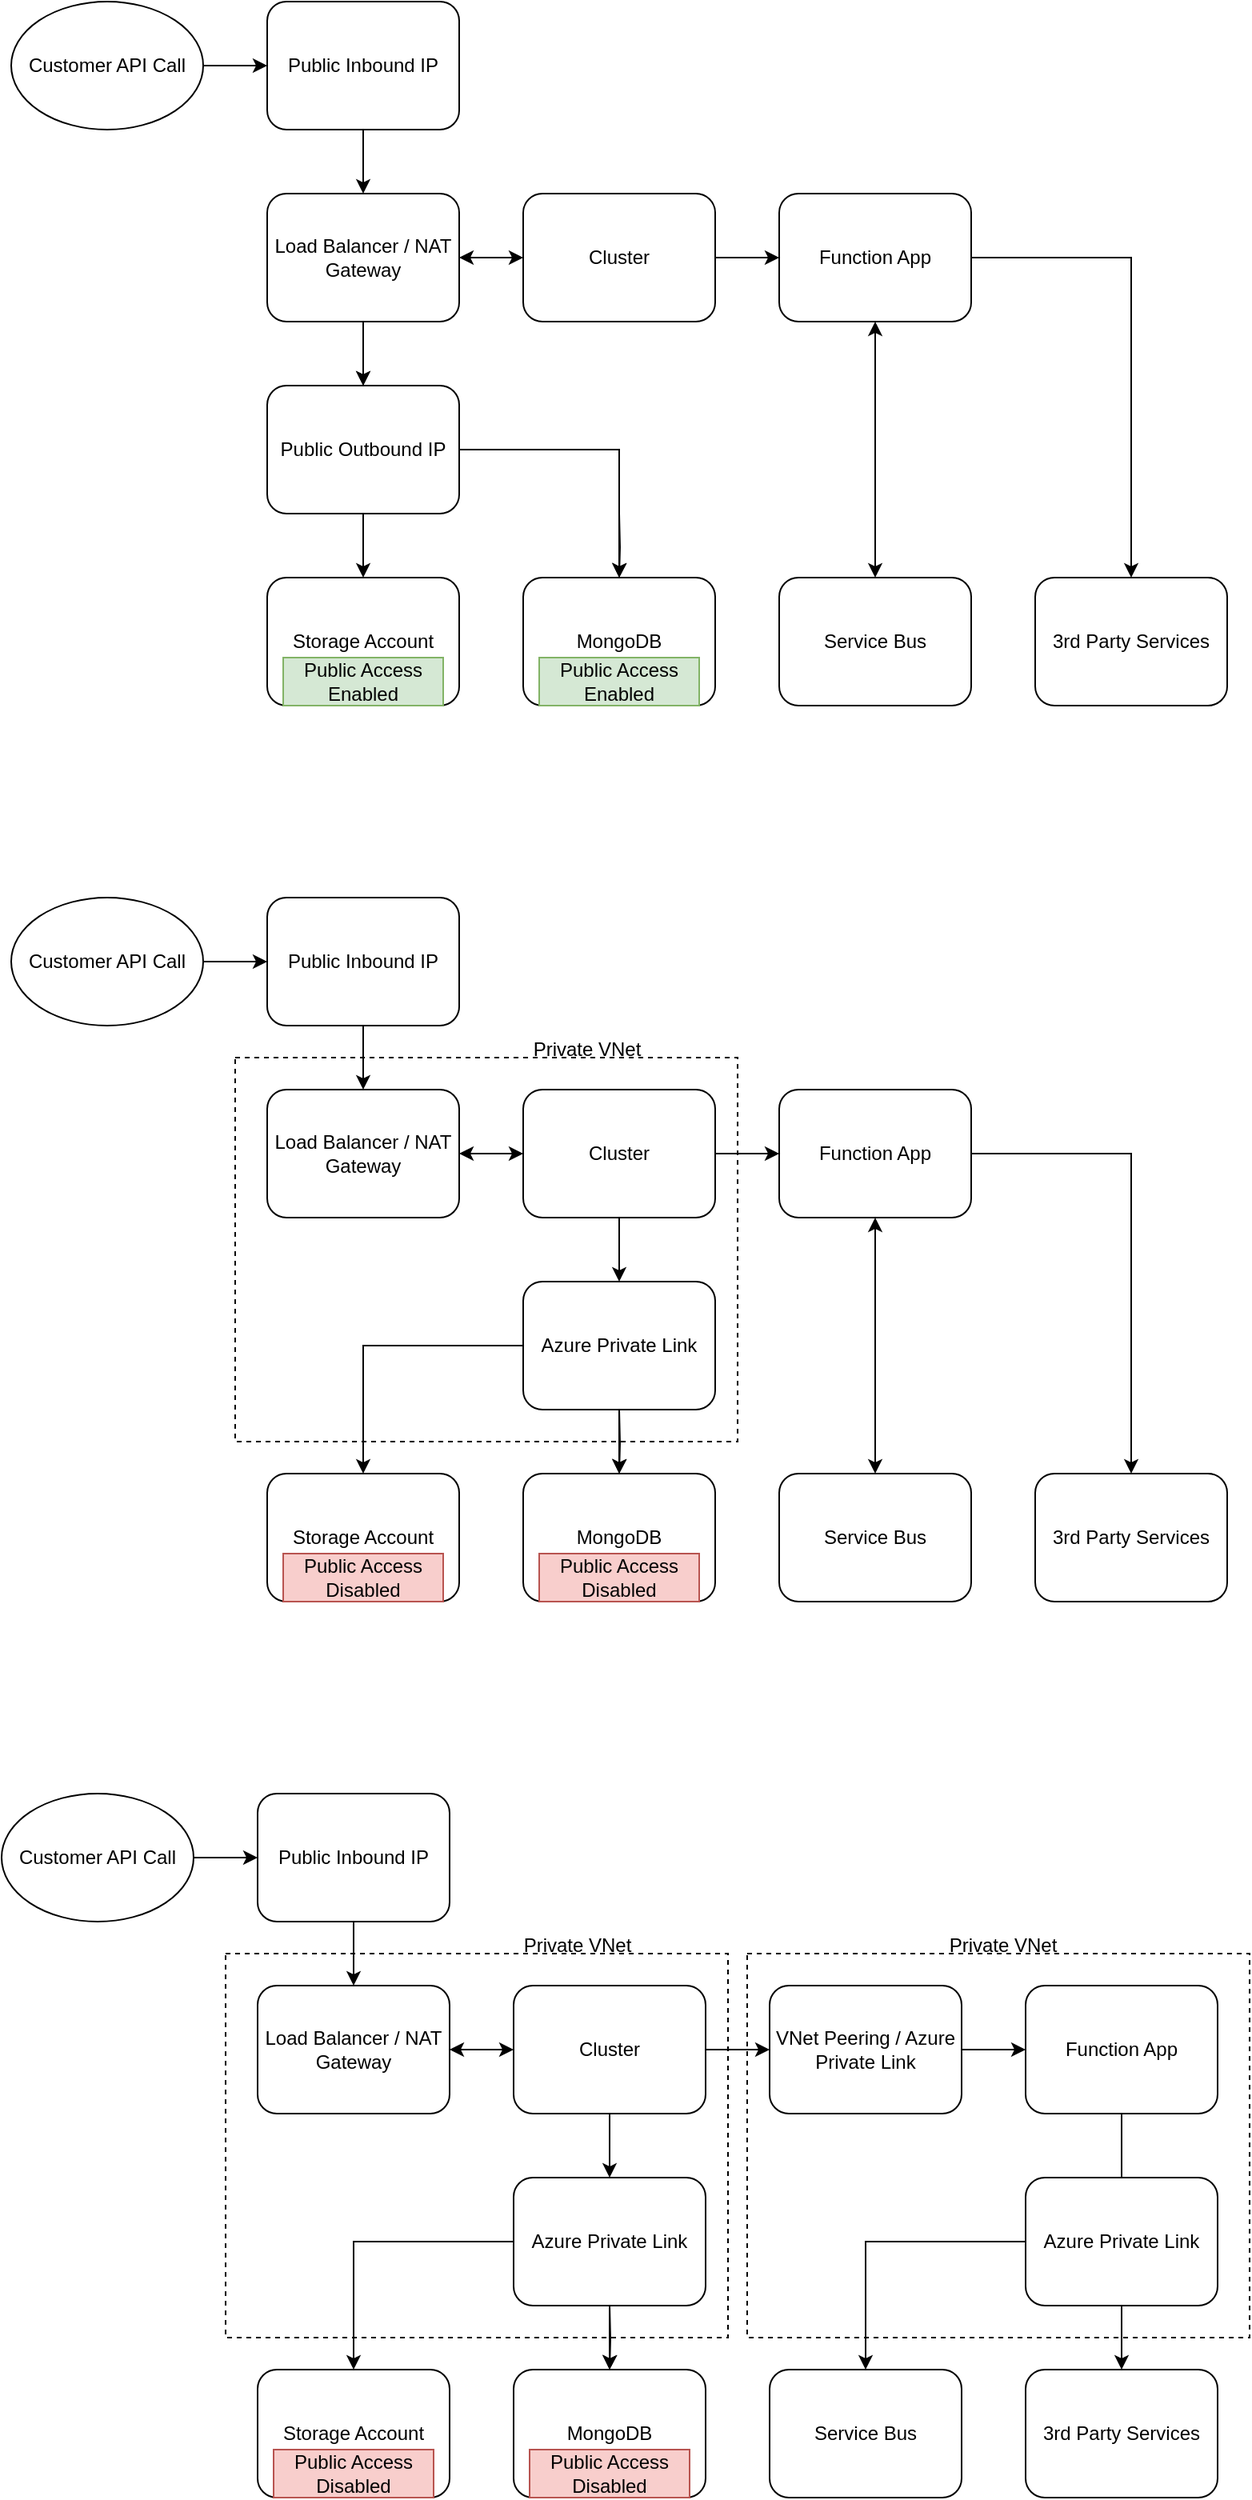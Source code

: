 <mxfile version="23.0.1" type="github">
  <diagram name="Page-1" id="20M73AAbPpsOpiNFh2Rf">
    <mxGraphModel dx="760" dy="440" grid="1" gridSize="10" guides="1" tooltips="1" connect="1" arrows="1" fold="1" page="1" pageScale="1" pageWidth="827" pageHeight="1169" math="0" shadow="0">
      <root>
        <mxCell id="0" />
        <mxCell id="1" parent="0" />
        <mxCell id="LOcvImVd184odbR1vvfn-82" value="" style="rounded=0;whiteSpace=wrap;html=1;fillColor=none;dashed=1;" vertex="1" parent="1">
          <mxGeometry x="180" y="740" width="314" height="240" as="geometry" />
        </mxCell>
        <mxCell id="LOcvImVd184odbR1vvfn-113" value="" style="rounded=0;whiteSpace=wrap;html=1;fillColor=none;dashed=1;" vertex="1" parent="1">
          <mxGeometry x="500" y="1300" width="314" height="240" as="geometry" />
        </mxCell>
        <mxCell id="LOcvImVd184odbR1vvfn-107" value="" style="rounded=0;whiteSpace=wrap;html=1;fillColor=none;dashed=1;" vertex="1" parent="1">
          <mxGeometry x="174" y="1300" width="314" height="240" as="geometry" />
        </mxCell>
        <mxCell id="LOcvImVd184odbR1vvfn-3" style="edgeStyle=orthogonalEdgeStyle;rounded=0;orthogonalLoop=1;jettySize=auto;html=1;entryX=0.5;entryY=0;entryDx=0;entryDy=0;startArrow=none;startFill=0;exitX=0.5;exitY=1;exitDx=0;exitDy=0;" edge="1" parent="1" source="LOcvImVd184odbR1vvfn-48" target="LOcvImVd184odbR1vvfn-2">
          <mxGeometry relative="1" as="geometry">
            <mxPoint x="260" y="400" as="sourcePoint" />
          </mxGeometry>
        </mxCell>
        <mxCell id="LOcvImVd184odbR1vvfn-2" value="Storage Account" style="rounded=1;whiteSpace=wrap;html=1;" vertex="1" parent="1">
          <mxGeometry x="200" y="440" width="120" height="80" as="geometry" />
        </mxCell>
        <mxCell id="LOcvImVd184odbR1vvfn-11" value="MongoDB" style="rounded=1;whiteSpace=wrap;html=1;" vertex="1" parent="1">
          <mxGeometry x="360" y="440" width="120" height="80" as="geometry" />
        </mxCell>
        <mxCell id="LOcvImVd184odbR1vvfn-14" style="edgeStyle=orthogonalEdgeStyle;rounded=0;orthogonalLoop=1;jettySize=auto;html=1;entryX=0.5;entryY=0;entryDx=0;entryDy=0;startArrow=none;startFill=0;" edge="1" parent="1" target="LOcvImVd184odbR1vvfn-11">
          <mxGeometry relative="1" as="geometry">
            <mxPoint x="420" y="400" as="sourcePoint" />
          </mxGeometry>
        </mxCell>
        <mxCell id="LOcvImVd184odbR1vvfn-16" style="edgeStyle=orthogonalEdgeStyle;rounded=0;orthogonalLoop=1;jettySize=auto;html=1;entryX=0.5;entryY=0;entryDx=0;entryDy=0;startArrow=classic;startFill=1;" edge="1" parent="1" source="LOcvImVd184odbR1vvfn-13" target="LOcvImVd184odbR1vvfn-15">
          <mxGeometry relative="1" as="geometry" />
        </mxCell>
        <mxCell id="LOcvImVd184odbR1vvfn-18" style="edgeStyle=orthogonalEdgeStyle;rounded=0;orthogonalLoop=1;jettySize=auto;html=1;" edge="1" parent="1" source="LOcvImVd184odbR1vvfn-13" target="LOcvImVd184odbR1vvfn-17">
          <mxGeometry relative="1" as="geometry" />
        </mxCell>
        <mxCell id="LOcvImVd184odbR1vvfn-13" value="Function App" style="rounded=1;whiteSpace=wrap;html=1;" vertex="1" parent="1">
          <mxGeometry x="520" y="200" width="120" height="80" as="geometry" />
        </mxCell>
        <mxCell id="LOcvImVd184odbR1vvfn-15" value="Service Bus" style="rounded=1;whiteSpace=wrap;html=1;" vertex="1" parent="1">
          <mxGeometry x="520" y="440" width="120" height="80" as="geometry" />
        </mxCell>
        <mxCell id="LOcvImVd184odbR1vvfn-17" value="3rd Party Services" style="rounded=1;whiteSpace=wrap;html=1;" vertex="1" parent="1">
          <mxGeometry x="680" y="440" width="120" height="80" as="geometry" />
        </mxCell>
        <mxCell id="LOcvImVd184odbR1vvfn-52" style="edgeStyle=orthogonalEdgeStyle;rounded=0;orthogonalLoop=1;jettySize=auto;html=1;entryX=0.5;entryY=0;entryDx=0;entryDy=0;" edge="1" parent="1" source="LOcvImVd184odbR1vvfn-48" target="LOcvImVd184odbR1vvfn-11">
          <mxGeometry relative="1" as="geometry">
            <Array as="points">
              <mxPoint x="420" y="360" />
            </Array>
          </mxGeometry>
        </mxCell>
        <mxCell id="LOcvImVd184odbR1vvfn-42" value="Load Balancer / NAT Gateway" style="rounded=1;whiteSpace=wrap;html=1;" vertex="1" parent="1">
          <mxGeometry x="200" y="200" width="120" height="80" as="geometry" />
        </mxCell>
        <mxCell id="LOcvImVd184odbR1vvfn-50" value="" style="edgeStyle=orthogonalEdgeStyle;rounded=0;orthogonalLoop=1;jettySize=auto;html=1;entryX=0.5;entryY=0;entryDx=0;entryDy=0;startArrow=classic;startFill=1;" edge="1" parent="1" source="LOcvImVd184odbR1vvfn-13" target="LOcvImVd184odbR1vvfn-1">
          <mxGeometry relative="1" as="geometry">
            <mxPoint x="520" y="240" as="sourcePoint" />
            <mxPoint x="420" y="320" as="targetPoint" />
            <Array as="points">
              <mxPoint x="420" y="240" />
            </Array>
          </mxGeometry>
        </mxCell>
        <mxCell id="LOcvImVd184odbR1vvfn-59" style="edgeStyle=orthogonalEdgeStyle;rounded=0;orthogonalLoop=1;jettySize=auto;html=1;entryX=1;entryY=0.5;entryDx=0;entryDy=0;startArrow=classic;startFill=1;" edge="1" parent="1" source="LOcvImVd184odbR1vvfn-1" target="LOcvImVd184odbR1vvfn-42">
          <mxGeometry relative="1" as="geometry" />
        </mxCell>
        <mxCell id="LOcvImVd184odbR1vvfn-1" value="Cluster" style="rounded=1;whiteSpace=wrap;html=1;" vertex="1" parent="1">
          <mxGeometry x="360" y="200" width="120" height="80" as="geometry" />
        </mxCell>
        <mxCell id="LOcvImVd184odbR1vvfn-53" value="" style="edgeStyle=orthogonalEdgeStyle;rounded=0;orthogonalLoop=1;jettySize=auto;html=1;entryX=0.5;entryY=0;entryDx=0;entryDy=0;startArrow=none;startFill=0;exitX=0.5;exitY=1;exitDx=0;exitDy=0;" edge="1" parent="1" source="LOcvImVd184odbR1vvfn-42" target="LOcvImVd184odbR1vvfn-48">
          <mxGeometry relative="1" as="geometry">
            <mxPoint x="260" y="280" as="sourcePoint" />
            <mxPoint x="260" y="440" as="targetPoint" />
          </mxGeometry>
        </mxCell>
        <mxCell id="LOcvImVd184odbR1vvfn-54" value="" style="edgeStyle=orthogonalEdgeStyle;rounded=0;orthogonalLoop=1;jettySize=auto;html=1;entryX=0.5;entryY=0;entryDx=0;entryDy=0;" edge="1" parent="1" source="LOcvImVd184odbR1vvfn-42" target="LOcvImVd184odbR1vvfn-48">
          <mxGeometry relative="1" as="geometry">
            <mxPoint x="260" y="280" as="sourcePoint" />
            <mxPoint x="420" y="440" as="targetPoint" />
            <Array as="points" />
          </mxGeometry>
        </mxCell>
        <mxCell id="LOcvImVd184odbR1vvfn-48" value="Public Outbound IP" style="rounded=1;whiteSpace=wrap;html=1;" vertex="1" parent="1">
          <mxGeometry x="200" y="320" width="120" height="80" as="geometry" />
        </mxCell>
        <mxCell id="LOcvImVd184odbR1vvfn-56" style="edgeStyle=orthogonalEdgeStyle;rounded=0;orthogonalLoop=1;jettySize=auto;html=1;entryX=0.5;entryY=0;entryDx=0;entryDy=0;" edge="1" parent="1" source="LOcvImVd184odbR1vvfn-55" target="LOcvImVd184odbR1vvfn-42">
          <mxGeometry relative="1" as="geometry" />
        </mxCell>
        <mxCell id="LOcvImVd184odbR1vvfn-55" value="Public Inbound IP" style="rounded=1;whiteSpace=wrap;html=1;" vertex="1" parent="1">
          <mxGeometry x="200" y="80" width="120" height="80" as="geometry" />
        </mxCell>
        <mxCell id="LOcvImVd184odbR1vvfn-84" style="edgeStyle=orthogonalEdgeStyle;rounded=0;orthogonalLoop=1;jettySize=auto;html=1;entryX=0;entryY=0.5;entryDx=0;entryDy=0;" edge="1" parent="1" source="LOcvImVd184odbR1vvfn-57" target="LOcvImVd184odbR1vvfn-55">
          <mxGeometry relative="1" as="geometry" />
        </mxCell>
        <mxCell id="LOcvImVd184odbR1vvfn-57" value="Customer API Call" style="ellipse;whiteSpace=wrap;html=1;" vertex="1" parent="1">
          <mxGeometry x="40" y="80" width="120" height="80" as="geometry" />
        </mxCell>
        <mxCell id="LOcvImVd184odbR1vvfn-60" style="edgeStyle=orthogonalEdgeStyle;rounded=0;orthogonalLoop=1;jettySize=auto;html=1;entryX=0.5;entryY=0;entryDx=0;entryDy=0;startArrow=none;startFill=0;exitX=0.5;exitY=1;exitDx=0;exitDy=0;" edge="1" parent="1" source="LOcvImVd184odbR1vvfn-76" target="LOcvImVd184odbR1vvfn-61">
          <mxGeometry relative="1" as="geometry">
            <mxPoint x="260" y="960" as="sourcePoint" />
            <Array as="points">
              <mxPoint x="420" y="920" />
              <mxPoint x="260" y="920" />
            </Array>
          </mxGeometry>
        </mxCell>
        <mxCell id="LOcvImVd184odbR1vvfn-61" value="Storage Account" style="rounded=1;whiteSpace=wrap;html=1;" vertex="1" parent="1">
          <mxGeometry x="200" y="1000" width="120" height="80" as="geometry" />
        </mxCell>
        <mxCell id="LOcvImVd184odbR1vvfn-62" value="MongoDB" style="rounded=1;whiteSpace=wrap;html=1;" vertex="1" parent="1">
          <mxGeometry x="360" y="1000" width="120" height="80" as="geometry" />
        </mxCell>
        <mxCell id="LOcvImVd184odbR1vvfn-63" style="edgeStyle=orthogonalEdgeStyle;rounded=0;orthogonalLoop=1;jettySize=auto;html=1;entryX=0.5;entryY=0;entryDx=0;entryDy=0;startArrow=none;startFill=0;" edge="1" parent="1" target="LOcvImVd184odbR1vvfn-62">
          <mxGeometry relative="1" as="geometry">
            <mxPoint x="420" y="960" as="sourcePoint" />
          </mxGeometry>
        </mxCell>
        <mxCell id="LOcvImVd184odbR1vvfn-64" style="edgeStyle=orthogonalEdgeStyle;rounded=0;orthogonalLoop=1;jettySize=auto;html=1;entryX=0.5;entryY=0;entryDx=0;entryDy=0;startArrow=classic;startFill=1;" edge="1" parent="1" source="LOcvImVd184odbR1vvfn-66" target="LOcvImVd184odbR1vvfn-67">
          <mxGeometry relative="1" as="geometry" />
        </mxCell>
        <mxCell id="LOcvImVd184odbR1vvfn-65" style="edgeStyle=orthogonalEdgeStyle;rounded=0;orthogonalLoop=1;jettySize=auto;html=1;" edge="1" parent="1" source="LOcvImVd184odbR1vvfn-66" target="LOcvImVd184odbR1vvfn-68">
          <mxGeometry relative="1" as="geometry" />
        </mxCell>
        <mxCell id="LOcvImVd184odbR1vvfn-66" value="Function App" style="rounded=1;whiteSpace=wrap;html=1;" vertex="1" parent="1">
          <mxGeometry x="520" y="760" width="120" height="80" as="geometry" />
        </mxCell>
        <mxCell id="LOcvImVd184odbR1vvfn-67" value="Service Bus" style="rounded=1;whiteSpace=wrap;html=1;" vertex="1" parent="1">
          <mxGeometry x="520" y="1000" width="120" height="80" as="geometry" />
        </mxCell>
        <mxCell id="LOcvImVd184odbR1vvfn-68" value="3rd Party Services" style="rounded=1;whiteSpace=wrap;html=1;" vertex="1" parent="1">
          <mxGeometry x="680" y="1000" width="120" height="80" as="geometry" />
        </mxCell>
        <mxCell id="LOcvImVd184odbR1vvfn-69" style="edgeStyle=orthogonalEdgeStyle;rounded=0;orthogonalLoop=1;jettySize=auto;html=1;entryX=0.5;entryY=0;entryDx=0;entryDy=0;" edge="1" parent="1" source="LOcvImVd184odbR1vvfn-76" target="LOcvImVd184odbR1vvfn-62">
          <mxGeometry relative="1" as="geometry">
            <Array as="points">
              <mxPoint x="420" y="920" />
            </Array>
          </mxGeometry>
        </mxCell>
        <mxCell id="LOcvImVd184odbR1vvfn-70" value="Load Balancer / NAT Gateway" style="rounded=1;whiteSpace=wrap;html=1;" vertex="1" parent="1">
          <mxGeometry x="200" y="760" width="120" height="80" as="geometry" />
        </mxCell>
        <mxCell id="LOcvImVd184odbR1vvfn-71" value="" style="edgeStyle=orthogonalEdgeStyle;rounded=0;orthogonalLoop=1;jettySize=auto;html=1;entryX=0.5;entryY=0;entryDx=0;entryDy=0;startArrow=classic;startFill=1;" edge="1" parent="1" source="LOcvImVd184odbR1vvfn-66" target="LOcvImVd184odbR1vvfn-73">
          <mxGeometry relative="1" as="geometry">
            <mxPoint x="520" y="800" as="sourcePoint" />
            <mxPoint x="420" y="880" as="targetPoint" />
            <Array as="points">
              <mxPoint x="420" y="800" />
            </Array>
          </mxGeometry>
        </mxCell>
        <mxCell id="LOcvImVd184odbR1vvfn-72" style="edgeStyle=orthogonalEdgeStyle;rounded=0;orthogonalLoop=1;jettySize=auto;html=1;entryX=1;entryY=0.5;entryDx=0;entryDy=0;startArrow=classic;startFill=1;" edge="1" parent="1" source="LOcvImVd184odbR1vvfn-73" target="LOcvImVd184odbR1vvfn-70">
          <mxGeometry relative="1" as="geometry" />
        </mxCell>
        <mxCell id="LOcvImVd184odbR1vvfn-81" style="edgeStyle=orthogonalEdgeStyle;rounded=0;orthogonalLoop=1;jettySize=auto;html=1;entryX=0.5;entryY=0;entryDx=0;entryDy=0;" edge="1" parent="1" source="LOcvImVd184odbR1vvfn-73" target="LOcvImVd184odbR1vvfn-76">
          <mxGeometry relative="1" as="geometry" />
        </mxCell>
        <mxCell id="LOcvImVd184odbR1vvfn-73" value="Cluster" style="rounded=1;whiteSpace=wrap;html=1;" vertex="1" parent="1">
          <mxGeometry x="360" y="760" width="120" height="80" as="geometry" />
        </mxCell>
        <mxCell id="LOcvImVd184odbR1vvfn-76" value="Azure Private Link" style="rounded=1;whiteSpace=wrap;html=1;" vertex="1" parent="1">
          <mxGeometry x="360" y="880" width="120" height="80" as="geometry" />
        </mxCell>
        <mxCell id="LOcvImVd184odbR1vvfn-77" style="edgeStyle=orthogonalEdgeStyle;rounded=0;orthogonalLoop=1;jettySize=auto;html=1;entryX=0.5;entryY=0;entryDx=0;entryDy=0;" edge="1" parent="1" source="LOcvImVd184odbR1vvfn-78" target="LOcvImVd184odbR1vvfn-70">
          <mxGeometry relative="1" as="geometry" />
        </mxCell>
        <mxCell id="LOcvImVd184odbR1vvfn-78" value="Public Inbound IP" style="rounded=1;whiteSpace=wrap;html=1;" vertex="1" parent="1">
          <mxGeometry x="200" y="640" width="120" height="80" as="geometry" />
        </mxCell>
        <mxCell id="LOcvImVd184odbR1vvfn-86" style="edgeStyle=orthogonalEdgeStyle;rounded=0;orthogonalLoop=1;jettySize=auto;html=1;entryX=0;entryY=0.5;entryDx=0;entryDy=0;" edge="1" parent="1" source="LOcvImVd184odbR1vvfn-80" target="LOcvImVd184odbR1vvfn-78">
          <mxGeometry relative="1" as="geometry" />
        </mxCell>
        <mxCell id="LOcvImVd184odbR1vvfn-80" value="Customer API Call" style="ellipse;whiteSpace=wrap;html=1;" vertex="1" parent="1">
          <mxGeometry x="40" y="640" width="120" height="80" as="geometry" />
        </mxCell>
        <mxCell id="LOcvImVd184odbR1vvfn-83" value="Private VNet" style="text;html=1;strokeColor=none;fillColor=none;align=center;verticalAlign=middle;whiteSpace=wrap;rounded=0;" vertex="1" parent="1">
          <mxGeometry x="360" y="720" width="80" height="30" as="geometry" />
        </mxCell>
        <mxCell id="LOcvImVd184odbR1vvfn-87" style="edgeStyle=orthogonalEdgeStyle;rounded=0;orthogonalLoop=1;jettySize=auto;html=1;entryX=0.5;entryY=0;entryDx=0;entryDy=0;startArrow=none;startFill=0;exitX=0.5;exitY=1;exitDx=0;exitDy=0;" edge="1" parent="1" source="LOcvImVd184odbR1vvfn-102" target="LOcvImVd184odbR1vvfn-88">
          <mxGeometry relative="1" as="geometry">
            <mxPoint x="254" y="1520" as="sourcePoint" />
            <Array as="points">
              <mxPoint x="414" y="1480" />
              <mxPoint x="254" y="1480" />
            </Array>
          </mxGeometry>
        </mxCell>
        <mxCell id="LOcvImVd184odbR1vvfn-88" value="Storage Account" style="rounded=1;whiteSpace=wrap;html=1;" vertex="1" parent="1">
          <mxGeometry x="194" y="1560" width="120" height="80" as="geometry" />
        </mxCell>
        <mxCell id="LOcvImVd184odbR1vvfn-89" value="MongoDB" style="rounded=1;whiteSpace=wrap;html=1;" vertex="1" parent="1">
          <mxGeometry x="354" y="1560" width="120" height="80" as="geometry" />
        </mxCell>
        <mxCell id="LOcvImVd184odbR1vvfn-90" style="edgeStyle=orthogonalEdgeStyle;rounded=0;orthogonalLoop=1;jettySize=auto;html=1;entryX=0.5;entryY=0;entryDx=0;entryDy=0;startArrow=none;startFill=0;" edge="1" parent="1" target="LOcvImVd184odbR1vvfn-89">
          <mxGeometry relative="1" as="geometry">
            <mxPoint x="414" y="1520" as="sourcePoint" />
          </mxGeometry>
        </mxCell>
        <mxCell id="LOcvImVd184odbR1vvfn-92" style="edgeStyle=orthogonalEdgeStyle;rounded=0;orthogonalLoop=1;jettySize=auto;html=1;" edge="1" parent="1" source="LOcvImVd184odbR1vvfn-93" target="LOcvImVd184odbR1vvfn-95">
          <mxGeometry relative="1" as="geometry" />
        </mxCell>
        <mxCell id="LOcvImVd184odbR1vvfn-93" value="Function App" style="rounded=1;whiteSpace=wrap;html=1;" vertex="1" parent="1">
          <mxGeometry x="674" y="1320" width="120" height="80" as="geometry" />
        </mxCell>
        <mxCell id="LOcvImVd184odbR1vvfn-94" value="Service Bus" style="rounded=1;whiteSpace=wrap;html=1;" vertex="1" parent="1">
          <mxGeometry x="514" y="1560" width="120" height="80" as="geometry" />
        </mxCell>
        <mxCell id="LOcvImVd184odbR1vvfn-95" value="3rd Party Services" style="rounded=1;whiteSpace=wrap;html=1;" vertex="1" parent="1">
          <mxGeometry x="674" y="1560" width="120" height="80" as="geometry" />
        </mxCell>
        <mxCell id="LOcvImVd184odbR1vvfn-96" style="edgeStyle=orthogonalEdgeStyle;rounded=0;orthogonalLoop=1;jettySize=auto;html=1;entryX=0.5;entryY=0;entryDx=0;entryDy=0;" edge="1" parent="1" source="LOcvImVd184odbR1vvfn-102" target="LOcvImVd184odbR1vvfn-89">
          <mxGeometry relative="1" as="geometry">
            <Array as="points">
              <mxPoint x="414" y="1480" />
            </Array>
          </mxGeometry>
        </mxCell>
        <mxCell id="LOcvImVd184odbR1vvfn-97" value="Load Balancer / NAT Gateway" style="rounded=1;whiteSpace=wrap;html=1;" vertex="1" parent="1">
          <mxGeometry x="194" y="1320" width="120" height="80" as="geometry" />
        </mxCell>
        <mxCell id="LOcvImVd184odbR1vvfn-99" style="edgeStyle=orthogonalEdgeStyle;rounded=0;orthogonalLoop=1;jettySize=auto;html=1;entryX=1;entryY=0.5;entryDx=0;entryDy=0;startArrow=classic;startFill=1;" edge="1" parent="1" source="LOcvImVd184odbR1vvfn-101" target="LOcvImVd184odbR1vvfn-97">
          <mxGeometry relative="1" as="geometry" />
        </mxCell>
        <mxCell id="LOcvImVd184odbR1vvfn-100" style="edgeStyle=orthogonalEdgeStyle;rounded=0;orthogonalLoop=1;jettySize=auto;html=1;entryX=0.5;entryY=0;entryDx=0;entryDy=0;" edge="1" parent="1" source="LOcvImVd184odbR1vvfn-101" target="LOcvImVd184odbR1vvfn-102">
          <mxGeometry relative="1" as="geometry" />
        </mxCell>
        <mxCell id="LOcvImVd184odbR1vvfn-115" style="edgeStyle=orthogonalEdgeStyle;rounded=0;orthogonalLoop=1;jettySize=auto;html=1;entryX=0;entryY=0.5;entryDx=0;entryDy=0;" edge="1" parent="1" source="LOcvImVd184odbR1vvfn-101" target="LOcvImVd184odbR1vvfn-112">
          <mxGeometry relative="1" as="geometry" />
        </mxCell>
        <mxCell id="LOcvImVd184odbR1vvfn-101" value="Cluster" style="rounded=1;whiteSpace=wrap;html=1;" vertex="1" parent="1">
          <mxGeometry x="354" y="1320" width="120" height="80" as="geometry" />
        </mxCell>
        <mxCell id="LOcvImVd184odbR1vvfn-102" value="Azure Private Link" style="rounded=1;whiteSpace=wrap;html=1;" vertex="1" parent="1">
          <mxGeometry x="354" y="1440" width="120" height="80" as="geometry" />
        </mxCell>
        <mxCell id="LOcvImVd184odbR1vvfn-103" style="edgeStyle=orthogonalEdgeStyle;rounded=0;orthogonalLoop=1;jettySize=auto;html=1;entryX=0.5;entryY=0;entryDx=0;entryDy=0;" edge="1" parent="1" source="LOcvImVd184odbR1vvfn-104" target="LOcvImVd184odbR1vvfn-97">
          <mxGeometry relative="1" as="geometry" />
        </mxCell>
        <mxCell id="LOcvImVd184odbR1vvfn-104" value="Public Inbound IP" style="rounded=1;whiteSpace=wrap;html=1;" vertex="1" parent="1">
          <mxGeometry x="194" y="1200" width="120" height="80" as="geometry" />
        </mxCell>
        <mxCell id="LOcvImVd184odbR1vvfn-105" style="edgeStyle=orthogonalEdgeStyle;rounded=0;orthogonalLoop=1;jettySize=auto;html=1;entryX=0;entryY=0.5;entryDx=0;entryDy=0;" edge="1" parent="1" source="LOcvImVd184odbR1vvfn-106" target="LOcvImVd184odbR1vvfn-104">
          <mxGeometry relative="1" as="geometry" />
        </mxCell>
        <mxCell id="LOcvImVd184odbR1vvfn-106" value="Customer API Call" style="ellipse;whiteSpace=wrap;html=1;" vertex="1" parent="1">
          <mxGeometry x="34" y="1200" width="120" height="80" as="geometry" />
        </mxCell>
        <mxCell id="LOcvImVd184odbR1vvfn-108" value="Private VNet" style="text;html=1;strokeColor=none;fillColor=none;align=center;verticalAlign=middle;whiteSpace=wrap;rounded=0;" vertex="1" parent="1">
          <mxGeometry x="354" y="1280" width="80" height="30" as="geometry" />
        </mxCell>
        <mxCell id="LOcvImVd184odbR1vvfn-111" style="edgeStyle=orthogonalEdgeStyle;rounded=0;orthogonalLoop=1;jettySize=auto;html=1;entryX=0.5;entryY=0;entryDx=0;entryDy=0;" edge="1" parent="1" source="LOcvImVd184odbR1vvfn-109" target="LOcvImVd184odbR1vvfn-94">
          <mxGeometry relative="1" as="geometry" />
        </mxCell>
        <mxCell id="LOcvImVd184odbR1vvfn-109" value="Azure Private Link" style="rounded=1;whiteSpace=wrap;html=1;" vertex="1" parent="1">
          <mxGeometry x="674" y="1440" width="120" height="80" as="geometry" />
        </mxCell>
        <mxCell id="LOcvImVd184odbR1vvfn-116" style="edgeStyle=orthogonalEdgeStyle;rounded=0;orthogonalLoop=1;jettySize=auto;html=1;entryX=0;entryY=0.5;entryDx=0;entryDy=0;" edge="1" parent="1" source="LOcvImVd184odbR1vvfn-112" target="LOcvImVd184odbR1vvfn-93">
          <mxGeometry relative="1" as="geometry" />
        </mxCell>
        <mxCell id="LOcvImVd184odbR1vvfn-112" value="VNet Peering / Azure Private Link" style="rounded=1;whiteSpace=wrap;html=1;" vertex="1" parent="1">
          <mxGeometry x="514" y="1320" width="120" height="80" as="geometry" />
        </mxCell>
        <mxCell id="LOcvImVd184odbR1vvfn-114" value="Private VNet" style="text;html=1;strokeColor=none;fillColor=none;align=center;verticalAlign=middle;whiteSpace=wrap;rounded=0;" vertex="1" parent="1">
          <mxGeometry x="620" y="1280" width="80" height="30" as="geometry" />
        </mxCell>
        <mxCell id="LOcvImVd184odbR1vvfn-118" value="Public Access Enabled" style="text;html=1;strokeColor=#82b366;fillColor=#d5e8d4;align=center;verticalAlign=middle;whiteSpace=wrap;rounded=0;" vertex="1" parent="1">
          <mxGeometry x="210" y="490" width="100" height="30" as="geometry" />
        </mxCell>
        <mxCell id="LOcvImVd184odbR1vvfn-119" value="Public Access Enabled" style="text;html=1;strokeColor=#82b366;fillColor=#d5e8d4;align=center;verticalAlign=middle;whiteSpace=wrap;rounded=0;" vertex="1" parent="1">
          <mxGeometry x="370" y="490" width="100" height="30" as="geometry" />
        </mxCell>
        <mxCell id="LOcvImVd184odbR1vvfn-120" value="Public Access Disabled" style="text;html=1;strokeColor=#b85450;fillColor=#f8cecc;align=center;verticalAlign=middle;whiteSpace=wrap;rounded=0;" vertex="1" parent="1">
          <mxGeometry x="210" y="1050" width="100" height="30" as="geometry" />
        </mxCell>
        <mxCell id="LOcvImVd184odbR1vvfn-121" value="Public Access Disabled" style="text;html=1;strokeColor=#b85450;fillColor=#f8cecc;align=center;verticalAlign=middle;whiteSpace=wrap;rounded=0;" vertex="1" parent="1">
          <mxGeometry x="370" y="1050" width="100" height="30" as="geometry" />
        </mxCell>
        <mxCell id="LOcvImVd184odbR1vvfn-122" value="Public Access Disabled" style="text;html=1;strokeColor=#b85450;fillColor=#f8cecc;align=center;verticalAlign=middle;whiteSpace=wrap;rounded=0;" vertex="1" parent="1">
          <mxGeometry x="204" y="1610" width="100" height="30" as="geometry" />
        </mxCell>
        <mxCell id="LOcvImVd184odbR1vvfn-123" value="Public Access Disabled" style="text;html=1;strokeColor=#b85450;fillColor=#f8cecc;align=center;verticalAlign=middle;whiteSpace=wrap;rounded=0;" vertex="1" parent="1">
          <mxGeometry x="364" y="1610" width="100" height="30" as="geometry" />
        </mxCell>
      </root>
    </mxGraphModel>
  </diagram>
</mxfile>
